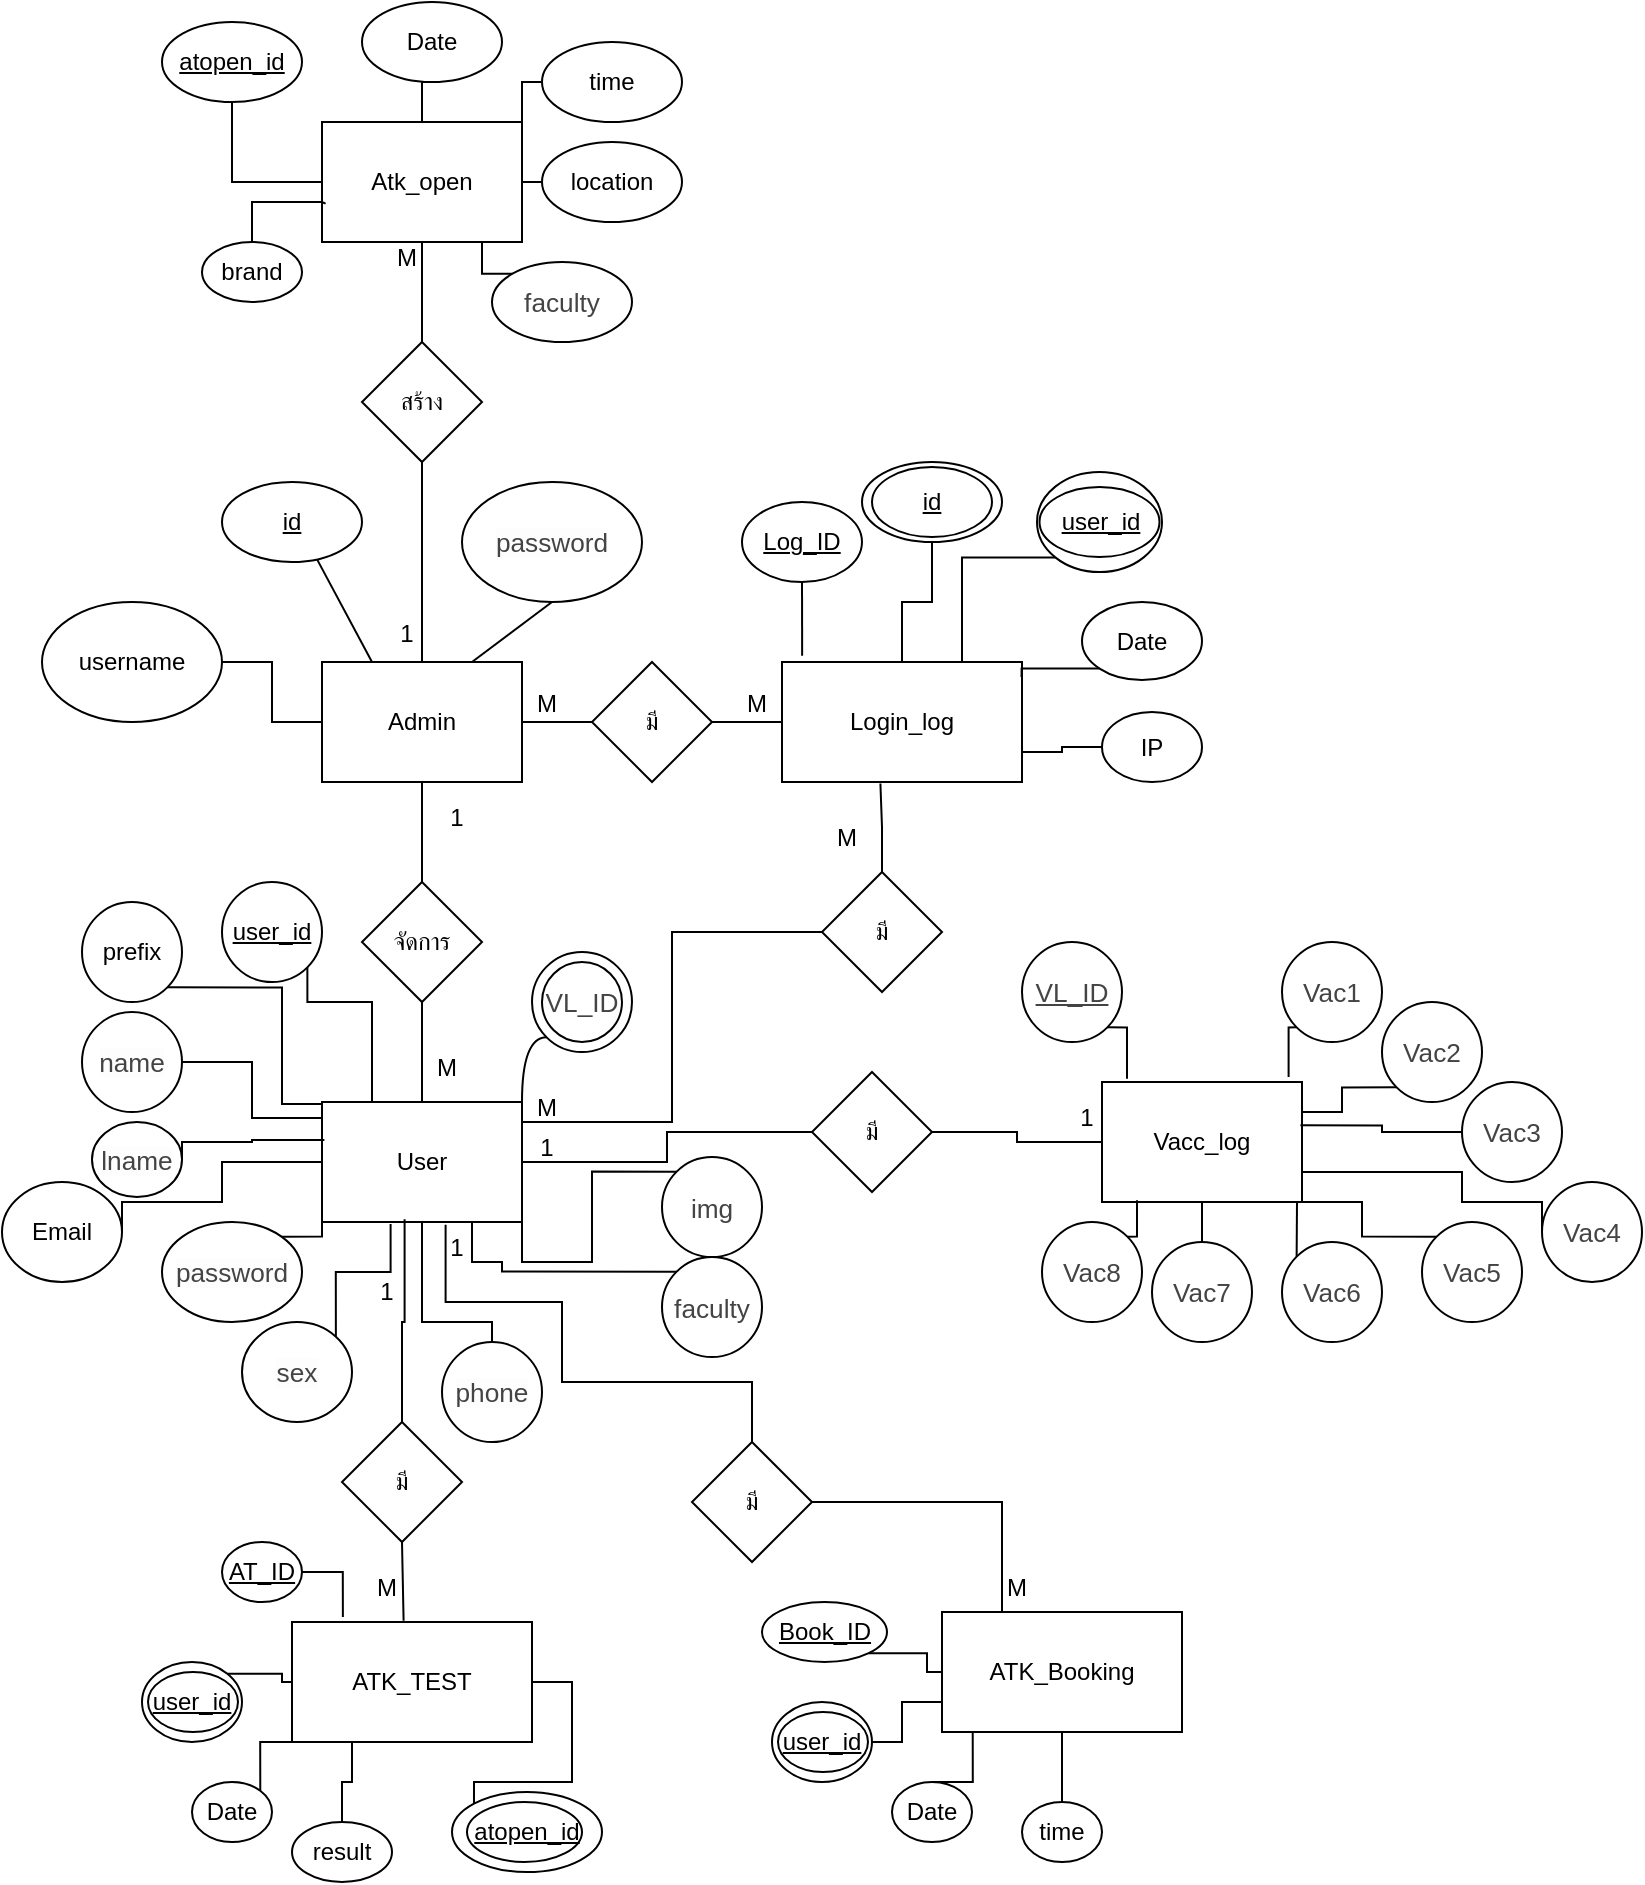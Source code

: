<mxfile version="17.4.6" type="device"><diagram id="RXboP6N0wuWBvdjtob0c" name="Page-1"><mxGraphModel dx="1166" dy="428" grid="1" gridSize="10" guides="1" tooltips="1" connect="1" arrows="1" fold="1" page="1" pageScale="1" pageWidth="850" pageHeight="1100" math="0" shadow="0"><root><mxCell id="0"/><mxCell id="1" parent="0"/><mxCell id="X7ejpNibqxuxHI3mYq0V-103" value="" style="ellipse;whiteSpace=wrap;html=1;fillColor=none;" parent="1" vertex="1"><mxGeometry x="465" y="282.5" width="60" height="35" as="geometry"/></mxCell><mxCell id="X7ejpNibqxuxHI3mYq0V-51" value="" style="ellipse;whiteSpace=wrap;html=1;aspect=fixed;" parent="1" vertex="1"><mxGeometry x="300" y="530" width="40" height="40" as="geometry"/></mxCell><mxCell id="X7ejpNibqxuxHI3mYq0V-72" value="" style="edgeStyle=orthogonalEdgeStyle;rounded=0;orthogonalLoop=1;jettySize=auto;html=1;endArrow=none;endFill=0;strokeColor=default;" parent="1" source="X7ejpNibqxuxHI3mYq0V-1" target="X7ejpNibqxuxHI3mYq0V-68" edge="1"><mxGeometry relative="1" as="geometry"/></mxCell><mxCell id="4WcqK2HWNEkSIIveGdpP-6" style="edgeStyle=orthogonalEdgeStyle;rounded=0;orthogonalLoop=1;jettySize=auto;html=1;entryX=0.5;entryY=1;entryDx=0;entryDy=0;endArrow=none;endFill=0;" edge="1" parent="1" source="X7ejpNibqxuxHI3mYq0V-1" target="4WcqK2HWNEkSIIveGdpP-4"><mxGeometry relative="1" as="geometry"/></mxCell><mxCell id="X7ejpNibqxuxHI3mYq0V-1" value="Admin" style="rounded=0;whiteSpace=wrap;html=1;" parent="1" vertex="1"><mxGeometry x="190" y="380" width="100" height="60" as="geometry"/></mxCell><mxCell id="X7ejpNibqxuxHI3mYq0V-2" value="&lt;u&gt;id&lt;/u&gt;" style="ellipse;whiteSpace=wrap;html=1;" parent="1" vertex="1"><mxGeometry x="140" y="290" width="70" height="40" as="geometry"/></mxCell><mxCell id="X7ejpNibqxuxHI3mYq0V-37" style="edgeStyle=orthogonalEdgeStyle;orthogonalLoop=1;jettySize=auto;html=1;exitX=1;exitY=0.5;exitDx=0;exitDy=0;entryX=0;entryY=0.5;entryDx=0;entryDy=0;endArrow=none;endFill=0;strokeColor=default;rounded=0;" parent="1" source="X7ejpNibqxuxHI3mYq0V-4" target="X7ejpNibqxuxHI3mYq0V-1" edge="1"><mxGeometry relative="1" as="geometry"/></mxCell><mxCell id="X7ejpNibqxuxHI3mYq0V-4" value="username" style="ellipse;whiteSpace=wrap;html=1;" parent="1" vertex="1"><mxGeometry x="50" y="350" width="90" height="60" as="geometry"/></mxCell><mxCell id="X7ejpNibqxuxHI3mYq0V-5" value="&lt;span style=&quot;color: rgb(68 , 68 , 68) ; font-family: sans-serif ; font-size: 13.12px ; text-align: left ; background-color: rgb(253 , 253 , 254)&quot;&gt;password&lt;/span&gt;" style="ellipse;whiteSpace=wrap;html=1;" parent="1" vertex="1"><mxGeometry x="260" y="290" width="90" height="60" as="geometry"/></mxCell><mxCell id="X7ejpNibqxuxHI3mYq0V-52" value="" style="edgeStyle=orthogonalEdgeStyle;rounded=0;orthogonalLoop=1;jettySize=auto;html=1;endArrow=none;endFill=0;strokeColor=default;entryX=0;entryY=0.5;entryDx=0;entryDy=0;" parent="1" source="X7ejpNibqxuxHI3mYq0V-6" target="X7ejpNibqxuxHI3mYq0V-32" edge="1"><mxGeometry relative="1" as="geometry"><mxPoint x="385.059" y="625.059" as="targetPoint"/></mxGeometry></mxCell><mxCell id="X7ejpNibqxuxHI3mYq0V-69" style="edgeStyle=orthogonalEdgeStyle;rounded=0;orthogonalLoop=1;jettySize=auto;html=1;exitX=1;exitY=0.25;exitDx=0;exitDy=0;entryX=0;entryY=0.5;entryDx=0;entryDy=0;endArrow=none;endFill=0;strokeColor=default;" parent="1" source="X7ejpNibqxuxHI3mYq0V-6" target="X7ejpNibqxuxHI3mYq0V-67" edge="1"><mxGeometry relative="1" as="geometry"><Array as="points"><mxPoint x="290" y="610"/><mxPoint x="365" y="610"/><mxPoint x="365" y="515"/></Array></mxGeometry></mxCell><mxCell id="X7ejpNibqxuxHI3mYq0V-6" value="User" style="rounded=0;whiteSpace=wrap;html=1;" parent="1" vertex="1"><mxGeometry x="190" y="600" width="100" height="60" as="geometry"/></mxCell><mxCell id="X7ejpNibqxuxHI3mYq0V-50" style="edgeStyle=orthogonalEdgeStyle;orthogonalLoop=1;jettySize=auto;html=1;exitX=1;exitY=1;exitDx=0;exitDy=0;entryX=0.25;entryY=0;entryDx=0;entryDy=0;endArrow=none;endFill=0;strokeColor=default;rounded=0;" parent="1" source="X7ejpNibqxuxHI3mYq0V-7" target="X7ejpNibqxuxHI3mYq0V-6" edge="1"><mxGeometry relative="1" as="geometry"><Array as="points"><mxPoint x="183" y="550"/><mxPoint x="215" y="550"/></Array></mxGeometry></mxCell><mxCell id="X7ejpNibqxuxHI3mYq0V-7" value="&lt;u&gt;user_id&lt;/u&gt;" style="ellipse;whiteSpace=wrap;html=1;" parent="1" vertex="1"><mxGeometry x="140" y="490" width="50" height="50" as="geometry"/></mxCell><mxCell id="X7ejpNibqxuxHI3mYq0V-43" style="edgeStyle=orthogonalEdgeStyle;orthogonalLoop=1;jettySize=auto;html=1;exitX=1;exitY=0;exitDx=0;exitDy=0;entryX=0;entryY=0.75;entryDx=0;entryDy=0;endArrow=none;endFill=0;strokeColor=default;rounded=0;" parent="1" source="X7ejpNibqxuxHI3mYq0V-8" target="X7ejpNibqxuxHI3mYq0V-6" edge="1"><mxGeometry relative="1" as="geometry"/></mxCell><mxCell id="X7ejpNibqxuxHI3mYq0V-8" value="&lt;span style=&quot;color: rgb(68 , 68 , 68) ; font-family: sans-serif ; font-size: 13.12px ; text-align: left ; background-color: rgb(253 , 253 , 254)&quot;&gt;password&lt;/span&gt;" style="ellipse;whiteSpace=wrap;html=1;" parent="1" vertex="1"><mxGeometry x="110" y="660" width="70" height="50" as="geometry"/></mxCell><mxCell id="X7ejpNibqxuxHI3mYq0V-44" style="edgeStyle=orthogonalEdgeStyle;orthogonalLoop=1;jettySize=auto;html=1;exitX=1;exitY=0.5;exitDx=0;exitDy=0;entryX=0;entryY=0.5;entryDx=0;entryDy=0;endArrow=none;endFill=0;strokeColor=default;rounded=0;" parent="1" source="X7ejpNibqxuxHI3mYq0V-9" target="X7ejpNibqxuxHI3mYq0V-6" edge="1"><mxGeometry relative="1" as="geometry"><Array as="points"><mxPoint x="90" y="650"/><mxPoint x="140" y="650"/><mxPoint x="140" y="630"/></Array></mxGeometry></mxCell><mxCell id="X7ejpNibqxuxHI3mYq0V-9" value="Email" style="ellipse;whiteSpace=wrap;html=1;" parent="1" vertex="1"><mxGeometry x="30" y="640" width="60" height="50" as="geometry"/></mxCell><mxCell id="X7ejpNibqxuxHI3mYq0V-42" style="edgeStyle=orthogonalEdgeStyle;orthogonalLoop=1;jettySize=auto;html=1;exitX=1;exitY=0;exitDx=0;exitDy=0;entryX=0.343;entryY=1.017;entryDx=0;entryDy=0;entryPerimeter=0;endArrow=none;endFill=0;strokeColor=default;rounded=0;" parent="1" source="X7ejpNibqxuxHI3mYq0V-11" target="X7ejpNibqxuxHI3mYq0V-6" edge="1"><mxGeometry relative="1" as="geometry"/></mxCell><mxCell id="X7ejpNibqxuxHI3mYq0V-11" value="&lt;span style=&quot;color: rgb(68 , 68 , 68) ; font-family: sans-serif ; font-size: 13.12px ; text-align: left ; background-color: rgb(253 , 253 , 254)&quot;&gt;sex&lt;/span&gt;" style="ellipse;whiteSpace=wrap;html=1;" parent="1" vertex="1"><mxGeometry x="150" y="710" width="55" height="50" as="geometry"/></mxCell><mxCell id="X7ejpNibqxuxHI3mYq0V-41" style="edgeStyle=orthogonalEdgeStyle;orthogonalLoop=1;jettySize=auto;html=1;exitX=0.5;exitY=0;exitDx=0;exitDy=0;entryX=0.5;entryY=1;entryDx=0;entryDy=0;endArrow=none;endFill=0;strokeColor=default;rounded=0;" parent="1" source="X7ejpNibqxuxHI3mYq0V-12" target="X7ejpNibqxuxHI3mYq0V-6" edge="1"><mxGeometry relative="1" as="geometry"><Array as="points"><mxPoint x="275" y="710"/><mxPoint x="240" y="710"/></Array></mxGeometry></mxCell><mxCell id="X7ejpNibqxuxHI3mYq0V-12" value="&lt;span style=&quot;color: rgb(68 , 68 , 68) ; font-family: sans-serif ; font-size: 13.12px ; text-align: left ; background-color: rgb(253 , 253 , 254)&quot;&gt;phone&lt;/span&gt;" style="ellipse;whiteSpace=wrap;html=1;" parent="1" vertex="1"><mxGeometry x="250" y="720" width="50" height="50" as="geometry"/></mxCell><mxCell id="X7ejpNibqxuxHI3mYq0V-45" style="edgeStyle=orthogonalEdgeStyle;orthogonalLoop=1;jettySize=auto;html=1;exitX=1;exitY=0.5;exitDx=0;exitDy=0;entryX=0;entryY=0.133;entryDx=0;entryDy=0;entryPerimeter=0;endArrow=none;endFill=0;strokeColor=default;rounded=0;" parent="1" source="X7ejpNibqxuxHI3mYq0V-13" target="X7ejpNibqxuxHI3mYq0V-6" edge="1"><mxGeometry relative="1" as="geometry"/></mxCell><mxCell id="X7ejpNibqxuxHI3mYq0V-13" value="&lt;span style=&quot;color: rgb(68 , 68 , 68) ; font-family: sans-serif ; font-size: 13.12px ; text-align: left ; background-color: rgb(253 , 253 , 254)&quot;&gt;name&lt;/span&gt;" style="ellipse;whiteSpace=wrap;html=1;" parent="1" vertex="1"><mxGeometry x="70" y="555" width="50" height="50" as="geometry"/></mxCell><mxCell id="X7ejpNibqxuxHI3mYq0V-40" style="edgeStyle=orthogonalEdgeStyle;orthogonalLoop=1;jettySize=auto;html=1;exitX=0;exitY=0;exitDx=0;exitDy=0;entryX=0.75;entryY=1;entryDx=0;entryDy=0;endArrow=none;endFill=0;strokeColor=default;rounded=0;" parent="1" source="X7ejpNibqxuxHI3mYq0V-14" target="X7ejpNibqxuxHI3mYq0V-6" edge="1"><mxGeometry relative="1" as="geometry"><Array as="points"><mxPoint x="280" y="685"/><mxPoint x="280" y="680"/><mxPoint x="265" y="680"/></Array></mxGeometry></mxCell><mxCell id="X7ejpNibqxuxHI3mYq0V-14" value="&lt;div style=&quot;text-align: left&quot;&gt;&lt;span style=&quot;font-size: 13.12px&quot;&gt;&lt;font color=&quot;#444444&quot; face=&quot;sans-serif&quot;&gt;faculty&lt;/font&gt;&lt;/span&gt;&lt;/div&gt;" style="ellipse;whiteSpace=wrap;html=1;" parent="1" vertex="1"><mxGeometry x="360" y="677.5" width="50" height="50" as="geometry"/></mxCell><mxCell id="X7ejpNibqxuxHI3mYq0V-38" style="edgeStyle=orthogonalEdgeStyle;curved=1;orthogonalLoop=1;jettySize=auto;html=1;exitX=0;exitY=1;exitDx=0;exitDy=0;entryX=1;entryY=0;entryDx=0;entryDy=0;endArrow=none;endFill=0;strokeColor=default;" parent="1" source="X7ejpNibqxuxHI3mYq0V-15" target="X7ejpNibqxuxHI3mYq0V-6" edge="1"><mxGeometry relative="1" as="geometry"/></mxCell><mxCell id="X7ejpNibqxuxHI3mYq0V-15" value="&lt;div style=&quot;text-align: left&quot;&gt;&lt;span style=&quot;font-size: 13.12px&quot;&gt;&lt;font color=&quot;#444444&quot; face=&quot;sans-serif&quot;&gt;VL_ID&lt;/font&gt;&lt;/span&gt;&lt;/div&gt;" style="ellipse;whiteSpace=wrap;html=1;fillColor=none;" parent="1" vertex="1"><mxGeometry x="295" y="525" width="50" height="50" as="geometry"/></mxCell><mxCell id="X7ejpNibqxuxHI3mYq0V-16" value="Vacc_log" style="rounded=0;whiteSpace=wrap;html=1;" parent="1" vertex="1"><mxGeometry x="580" y="590" width="100" height="60" as="geometry"/></mxCell><mxCell id="X7ejpNibqxuxHI3mYq0V-55" style="edgeStyle=orthogonalEdgeStyle;rounded=0;orthogonalLoop=1;jettySize=auto;html=1;exitX=0;exitY=1;exitDx=0;exitDy=0;entryX=0.933;entryY=-0.042;entryDx=0;entryDy=0;entryPerimeter=0;endArrow=none;endFill=0;strokeColor=default;" parent="1" source="X7ejpNibqxuxHI3mYq0V-17" target="X7ejpNibqxuxHI3mYq0V-16" edge="1"><mxGeometry relative="1" as="geometry"/></mxCell><mxCell id="X7ejpNibqxuxHI3mYq0V-17" value="&lt;div style=&quot;text-align: left&quot;&gt;&lt;span style=&quot;font-size: 13.12px&quot;&gt;&lt;font color=&quot;#444444&quot; face=&quot;sans-serif&quot;&gt;Vac1&lt;/font&gt;&lt;/span&gt;&lt;/div&gt;" style="ellipse;whiteSpace=wrap;html=1;" parent="1" vertex="1"><mxGeometry x="670" y="520" width="50" height="50" as="geometry"/></mxCell><mxCell id="X7ejpNibqxuxHI3mYq0V-57" style="edgeStyle=orthogonalEdgeStyle;rounded=0;orthogonalLoop=1;jettySize=auto;html=1;exitX=0;exitY=1;exitDx=0;exitDy=0;entryX=1;entryY=0.25;entryDx=0;entryDy=0;endArrow=none;endFill=0;strokeColor=default;" parent="1" source="X7ejpNibqxuxHI3mYq0V-18" target="X7ejpNibqxuxHI3mYq0V-16" edge="1"><mxGeometry relative="1" as="geometry"/></mxCell><mxCell id="X7ejpNibqxuxHI3mYq0V-18" value="&lt;div style=&quot;text-align: left&quot;&gt;&lt;span style=&quot;font-size: 13.12px&quot;&gt;&lt;font color=&quot;#444444&quot; face=&quot;sans-serif&quot;&gt;Vac2&lt;/font&gt;&lt;/span&gt;&lt;/div&gt;" style="ellipse;whiteSpace=wrap;html=1;" parent="1" vertex="1"><mxGeometry x="720" y="550" width="50" height="50" as="geometry"/></mxCell><mxCell id="X7ejpNibqxuxHI3mYq0V-58" style="edgeStyle=orthogonalEdgeStyle;rounded=0;orthogonalLoop=1;jettySize=auto;html=1;exitX=0;exitY=0.5;exitDx=0;exitDy=0;entryX=0.992;entryY=0.361;entryDx=0;entryDy=0;entryPerimeter=0;endArrow=none;endFill=0;strokeColor=default;" parent="1" source="X7ejpNibqxuxHI3mYq0V-19" target="X7ejpNibqxuxHI3mYq0V-16" edge="1"><mxGeometry relative="1" as="geometry"/></mxCell><mxCell id="X7ejpNibqxuxHI3mYq0V-19" value="&lt;div style=&quot;text-align: left&quot;&gt;&lt;span style=&quot;font-size: 13.12px&quot;&gt;&lt;font color=&quot;#444444&quot; face=&quot;sans-serif&quot;&gt;Vac3&lt;/font&gt;&lt;/span&gt;&lt;/div&gt;" style="ellipse;whiteSpace=wrap;html=1;" parent="1" vertex="1"><mxGeometry x="760" y="590" width="50" height="50" as="geometry"/></mxCell><mxCell id="X7ejpNibqxuxHI3mYq0V-59" style="edgeStyle=orthogonalEdgeStyle;rounded=0;orthogonalLoop=1;jettySize=auto;html=1;exitX=0;exitY=0.5;exitDx=0;exitDy=0;entryX=1;entryY=0.75;entryDx=0;entryDy=0;endArrow=none;endFill=0;strokeColor=default;" parent="1" source="X7ejpNibqxuxHI3mYq0V-20" target="X7ejpNibqxuxHI3mYq0V-16" edge="1"><mxGeometry relative="1" as="geometry"><Array as="points"><mxPoint x="800" y="650"/><mxPoint x="760" y="650"/><mxPoint x="760" y="635"/></Array></mxGeometry></mxCell><mxCell id="X7ejpNibqxuxHI3mYq0V-20" value="&lt;div style=&quot;text-align: left&quot;&gt;&lt;span style=&quot;font-size: 13.12px&quot;&gt;&lt;font color=&quot;#444444&quot; face=&quot;sans-serif&quot;&gt;Vac4&lt;/font&gt;&lt;/span&gt;&lt;/div&gt;" style="ellipse;whiteSpace=wrap;html=1;" parent="1" vertex="1"><mxGeometry x="800" y="640" width="50" height="50" as="geometry"/></mxCell><mxCell id="X7ejpNibqxuxHI3mYq0V-60" style="edgeStyle=orthogonalEdgeStyle;rounded=0;orthogonalLoop=1;jettySize=auto;html=1;exitX=0;exitY=0;exitDx=0;exitDy=0;entryX=1;entryY=1;entryDx=0;entryDy=0;endArrow=none;endFill=0;strokeColor=default;" parent="1" source="X7ejpNibqxuxHI3mYq0V-21" target="X7ejpNibqxuxHI3mYq0V-16" edge="1"><mxGeometry relative="1" as="geometry"><Array as="points"><mxPoint x="710" y="667"/><mxPoint x="710" y="650"/></Array></mxGeometry></mxCell><mxCell id="X7ejpNibqxuxHI3mYq0V-21" value="&lt;div style=&quot;text-align: left&quot;&gt;&lt;span style=&quot;font-size: 13.12px&quot;&gt;&lt;font color=&quot;#444444&quot; face=&quot;sans-serif&quot;&gt;Vac5&lt;/font&gt;&lt;/span&gt;&lt;/div&gt;" style="ellipse;whiteSpace=wrap;html=1;" parent="1" vertex="1"><mxGeometry x="740" y="660" width="50" height="50" as="geometry"/></mxCell><mxCell id="X7ejpNibqxuxHI3mYq0V-61" style="edgeStyle=orthogonalEdgeStyle;rounded=0;orthogonalLoop=1;jettySize=auto;html=1;exitX=0;exitY=0;exitDx=0;exitDy=0;endArrow=none;endFill=0;strokeColor=default;" parent="1" source="X7ejpNibqxuxHI3mYq0V-22" edge="1"><mxGeometry relative="1" as="geometry"><mxPoint x="677.5" y="650" as="targetPoint"/></mxGeometry></mxCell><mxCell id="X7ejpNibqxuxHI3mYq0V-22" value="&lt;div style=&quot;text-align: left&quot;&gt;&lt;span style=&quot;font-size: 13.12px&quot;&gt;&lt;font color=&quot;#444444&quot; face=&quot;sans-serif&quot;&gt;Vac6&lt;/font&gt;&lt;/span&gt;&lt;/div&gt;" style="ellipse;whiteSpace=wrap;html=1;" parent="1" vertex="1"><mxGeometry x="670" y="670" width="50" height="50" as="geometry"/></mxCell><mxCell id="X7ejpNibqxuxHI3mYq0V-62" value="" style="edgeStyle=orthogonalEdgeStyle;rounded=0;orthogonalLoop=1;jettySize=auto;html=1;endArrow=none;endFill=0;strokeColor=default;" parent="1" source="X7ejpNibqxuxHI3mYq0V-23" target="X7ejpNibqxuxHI3mYq0V-16" edge="1"><mxGeometry relative="1" as="geometry"/></mxCell><mxCell id="X7ejpNibqxuxHI3mYq0V-23" value="&lt;div style=&quot;text-align: left&quot;&gt;&lt;span style=&quot;font-size: 13.12px&quot;&gt;&lt;font color=&quot;#444444&quot; face=&quot;sans-serif&quot;&gt;Vac7&lt;/font&gt;&lt;/span&gt;&lt;/div&gt;" style="ellipse;whiteSpace=wrap;html=1;" parent="1" vertex="1"><mxGeometry x="605" y="670" width="50" height="50" as="geometry"/></mxCell><mxCell id="X7ejpNibqxuxHI3mYq0V-63" style="edgeStyle=orthogonalEdgeStyle;rounded=0;orthogonalLoop=1;jettySize=auto;html=1;exitX=1;exitY=0;exitDx=0;exitDy=0;entryX=0.175;entryY=0.986;entryDx=0;entryDy=0;entryPerimeter=0;endArrow=none;endFill=0;strokeColor=default;" parent="1" source="X7ejpNibqxuxHI3mYq0V-24" target="X7ejpNibqxuxHI3mYq0V-16" edge="1"><mxGeometry relative="1" as="geometry"/></mxCell><mxCell id="X7ejpNibqxuxHI3mYq0V-24" value="&lt;div style=&quot;text-align: left&quot;&gt;&lt;span style=&quot;font-size: 13.12px&quot;&gt;&lt;font color=&quot;#444444&quot; face=&quot;sans-serif&quot;&gt;Vac8&lt;/font&gt;&lt;/span&gt;&lt;/div&gt;" style="ellipse;whiteSpace=wrap;html=1;" parent="1" vertex="1"><mxGeometry x="550" y="660" width="50" height="50" as="geometry"/></mxCell><mxCell id="X7ejpNibqxuxHI3mYq0V-54" style="edgeStyle=orthogonalEdgeStyle;rounded=0;orthogonalLoop=1;jettySize=auto;html=1;exitX=1;exitY=1;exitDx=0;exitDy=0;entryX=0.125;entryY=-0.028;entryDx=0;entryDy=0;entryPerimeter=0;endArrow=none;endFill=0;strokeColor=default;" parent="1" source="X7ejpNibqxuxHI3mYq0V-25" target="X7ejpNibqxuxHI3mYq0V-16" edge="1"><mxGeometry relative="1" as="geometry"/></mxCell><mxCell id="X7ejpNibqxuxHI3mYq0V-25" value="&lt;div style=&quot;text-align: left&quot;&gt;&lt;span style=&quot;font-size: 13.12px&quot;&gt;&lt;font color=&quot;#444444&quot; face=&quot;sans-serif&quot;&gt;&lt;u&gt;VL_ID&lt;/u&gt;&lt;/font&gt;&lt;/span&gt;&lt;/div&gt;" style="ellipse;whiteSpace=wrap;html=1;" parent="1" vertex="1"><mxGeometry x="540" y="520" width="50" height="50" as="geometry"/></mxCell><mxCell id="X7ejpNibqxuxHI3mYq0V-46" style="edgeStyle=orthogonalEdgeStyle;orthogonalLoop=1;jettySize=auto;html=1;exitX=1;exitY=1;exitDx=0;exitDy=0;entryX=0;entryY=0;entryDx=0;entryDy=0;endArrow=none;endFill=0;strokeColor=default;rounded=0;" parent="1" source="X7ejpNibqxuxHI3mYq0V-28" target="X7ejpNibqxuxHI3mYq0V-6" edge="1"><mxGeometry relative="1" as="geometry"><Array as="points"><mxPoint x="170" y="543"/><mxPoint x="170" y="601"/><mxPoint x="190" y="601"/></Array></mxGeometry></mxCell><mxCell id="X7ejpNibqxuxHI3mYq0V-28" value="prefix" style="ellipse;whiteSpace=wrap;html=1;" parent="1" vertex="1"><mxGeometry x="70" y="500" width="50" height="50" as="geometry"/></mxCell><mxCell id="X7ejpNibqxuxHI3mYq0V-39" style="edgeStyle=orthogonalEdgeStyle;orthogonalLoop=1;jettySize=auto;html=1;exitX=0;exitY=0;exitDx=0;exitDy=0;entryX=1;entryY=1;entryDx=0;entryDy=0;endArrow=none;endFill=0;strokeColor=default;rounded=0;" parent="1" source="X7ejpNibqxuxHI3mYq0V-29" target="X7ejpNibqxuxHI3mYq0V-6" edge="1"><mxGeometry relative="1" as="geometry"/></mxCell><mxCell id="X7ejpNibqxuxHI3mYq0V-29" value="&lt;div style=&quot;text-align: left&quot;&gt;&lt;font color=&quot;#444444&quot; face=&quot;sans-serif&quot;&gt;&lt;span style=&quot;font-size: 13.12px&quot;&gt;img&lt;/span&gt;&lt;/font&gt;&lt;/div&gt;" style="ellipse;whiteSpace=wrap;html=1;" parent="1" vertex="1"><mxGeometry x="360" y="627.5" width="50" height="50" as="geometry"/></mxCell><mxCell id="X7ejpNibqxuxHI3mYq0V-30" value="" style="endArrow=none;html=1;rounded=0;entryX=0.5;entryY=1;entryDx=0;entryDy=0;exitX=0.75;exitY=0;exitDx=0;exitDy=0;" parent="1" source="X7ejpNibqxuxHI3mYq0V-1" target="X7ejpNibqxuxHI3mYq0V-5" edge="1"><mxGeometry width="50" height="50" relative="1" as="geometry"><mxPoint x="420" y="500" as="sourcePoint"/><mxPoint x="470" y="450" as="targetPoint"/></mxGeometry></mxCell><mxCell id="X7ejpNibqxuxHI3mYq0V-48" value="" style="edgeStyle=orthogonalEdgeStyle;curved=1;orthogonalLoop=1;jettySize=auto;html=1;endArrow=none;endFill=0;strokeColor=default;" parent="1" source="X7ejpNibqxuxHI3mYq0V-31" target="X7ejpNibqxuxHI3mYq0V-6" edge="1"><mxGeometry relative="1" as="geometry"/></mxCell><mxCell id="X7ejpNibqxuxHI3mYq0V-49" value="" style="edgeStyle=orthogonalEdgeStyle;curved=1;orthogonalLoop=1;jettySize=auto;html=1;endArrow=none;endFill=0;strokeColor=default;" parent="1" source="X7ejpNibqxuxHI3mYq0V-31" target="X7ejpNibqxuxHI3mYq0V-1" edge="1"><mxGeometry relative="1" as="geometry"/></mxCell><mxCell id="X7ejpNibqxuxHI3mYq0V-31" value="จัดการ" style="rhombus;whiteSpace=wrap;html=1;" parent="1" vertex="1"><mxGeometry x="210" y="490" width="60" height="60" as="geometry"/></mxCell><mxCell id="X7ejpNibqxuxHI3mYq0V-53" value="" style="edgeStyle=orthogonalEdgeStyle;rounded=0;orthogonalLoop=1;jettySize=auto;html=1;endArrow=none;endFill=0;strokeColor=default;" parent="1" source="X7ejpNibqxuxHI3mYq0V-32" target="X7ejpNibqxuxHI3mYq0V-16" edge="1"><mxGeometry relative="1" as="geometry"/></mxCell><mxCell id="X7ejpNibqxuxHI3mYq0V-32" value="มี" style="rhombus;whiteSpace=wrap;html=1;" parent="1" vertex="1"><mxGeometry x="435" y="585" width="60" height="60" as="geometry"/></mxCell><mxCell id="X7ejpNibqxuxHI3mYq0V-33" value="" style="endArrow=none;html=1;rounded=0;exitX=0.25;exitY=0;exitDx=0;exitDy=0;entryX=0.68;entryY=0.97;entryDx=0;entryDy=0;entryPerimeter=0;" parent="1" source="X7ejpNibqxuxHI3mYq0V-1" target="X7ejpNibqxuxHI3mYq0V-2" edge="1"><mxGeometry width="50" height="50" relative="1" as="geometry"><mxPoint x="420" y="600" as="sourcePoint"/><mxPoint x="190" y="320" as="targetPoint"/></mxGeometry></mxCell><mxCell id="X7ejpNibqxuxHI3mYq0V-101" style="edgeStyle=orthogonalEdgeStyle;rounded=0;orthogonalLoop=1;jettySize=auto;html=1;exitX=1;exitY=0.75;exitDx=0;exitDy=0;entryX=0;entryY=0.5;entryDx=0;entryDy=0;endArrow=none;endFill=0;strokeColor=default;" parent="1" source="X7ejpNibqxuxHI3mYq0V-64" target="X7ejpNibqxuxHI3mYq0V-95" edge="1"><mxGeometry relative="1" as="geometry"/></mxCell><mxCell id="X7ejpNibqxuxHI3mYq0V-64" value="Login_log" style="rounded=0;whiteSpace=wrap;html=1;fillColor=default;" parent="1" vertex="1"><mxGeometry x="420" y="380" width="120" height="60" as="geometry"/></mxCell><mxCell id="X7ejpNibqxuxHI3mYq0V-70" style="edgeStyle=orthogonalEdgeStyle;rounded=0;orthogonalLoop=1;jettySize=auto;html=1;exitX=0.5;exitY=0;exitDx=0;exitDy=0;entryX=0.41;entryY=1.012;entryDx=0;entryDy=0;entryPerimeter=0;endArrow=none;endFill=0;strokeColor=default;" parent="1" source="X7ejpNibqxuxHI3mYq0V-67" target="X7ejpNibqxuxHI3mYq0V-64" edge="1"><mxGeometry relative="1" as="geometry"/></mxCell><mxCell id="X7ejpNibqxuxHI3mYq0V-67" value="มี" style="rhombus;whiteSpace=wrap;html=1;" parent="1" vertex="1"><mxGeometry x="440" y="485" width="60" height="60" as="geometry"/></mxCell><mxCell id="X7ejpNibqxuxHI3mYq0V-71" style="edgeStyle=orthogonalEdgeStyle;rounded=0;orthogonalLoop=1;jettySize=auto;html=1;exitX=1;exitY=0.5;exitDx=0;exitDy=0;entryX=0;entryY=0.5;entryDx=0;entryDy=0;endArrow=none;endFill=0;strokeColor=default;" parent="1" source="X7ejpNibqxuxHI3mYq0V-68" target="X7ejpNibqxuxHI3mYq0V-64" edge="1"><mxGeometry relative="1" as="geometry"/></mxCell><mxCell id="X7ejpNibqxuxHI3mYq0V-68" value="มี" style="rhombus;whiteSpace=wrap;html=1;" parent="1" vertex="1"><mxGeometry x="325" y="380" width="60" height="60" as="geometry"/></mxCell><mxCell id="X7ejpNibqxuxHI3mYq0V-73" value="1" style="text;html=1;strokeColor=none;fillColor=none;align=center;verticalAlign=middle;whiteSpace=wrap;rounded=0;" parent="1" vertex="1"><mxGeometry x="225" y="440" width="65" height="35" as="geometry"/></mxCell><mxCell id="X7ejpNibqxuxHI3mYq0V-75" value="M" style="text;html=1;strokeColor=none;fillColor=none;align=center;verticalAlign=middle;whiteSpace=wrap;rounded=0;" parent="1" vertex="1"><mxGeometry x="220" y="565" width="65" height="35" as="geometry"/></mxCell><mxCell id="X7ejpNibqxuxHI3mYq0V-77" value="M" style="text;html=1;strokeColor=none;fillColor=none;align=center;verticalAlign=middle;whiteSpace=wrap;rounded=0;" parent="1" vertex="1"><mxGeometry x="270" y="585" width="65" height="35" as="geometry"/></mxCell><mxCell id="X7ejpNibqxuxHI3mYq0V-78" value="M" style="text;html=1;strokeColor=none;fillColor=none;align=center;verticalAlign=middle;whiteSpace=wrap;rounded=0;" parent="1" vertex="1"><mxGeometry x="420" y="450" width="65" height="35" as="geometry"/></mxCell><mxCell id="X7ejpNibqxuxHI3mYq0V-80" value="M" style="text;html=1;strokeColor=none;fillColor=none;align=center;verticalAlign=middle;whiteSpace=wrap;rounded=0;" parent="1" vertex="1"><mxGeometry x="270" y="383" width="65" height="35" as="geometry"/></mxCell><mxCell id="X7ejpNibqxuxHI3mYq0V-81" value="M" style="text;html=1;strokeColor=none;fillColor=none;align=center;verticalAlign=middle;whiteSpace=wrap;rounded=0;" parent="1" vertex="1"><mxGeometry x="375" y="383" width="65" height="35" as="geometry"/></mxCell><mxCell id="X7ejpNibqxuxHI3mYq0V-82" value="1" style="text;html=1;strokeColor=none;fillColor=none;align=center;verticalAlign=middle;whiteSpace=wrap;rounded=0;" parent="1" vertex="1"><mxGeometry x="270" y="605" width="65" height="35" as="geometry"/></mxCell><mxCell id="X7ejpNibqxuxHI3mYq0V-83" value="1" style="text;html=1;strokeColor=none;fillColor=none;align=center;verticalAlign=middle;whiteSpace=wrap;rounded=0;" parent="1" vertex="1"><mxGeometry x="540" y="590" width="65" height="35" as="geometry"/></mxCell><mxCell id="X7ejpNibqxuxHI3mYq0V-112" style="edgeStyle=orthogonalEdgeStyle;rounded=0;orthogonalLoop=1;jettySize=auto;html=1;exitX=0;exitY=1;exitDx=0;exitDy=0;entryX=1;entryY=0;entryDx=0;entryDy=0;endArrow=none;endFill=0;strokeColor=default;" parent="1" source="X7ejpNibqxuxHI3mYq0V-84" target="X7ejpNibqxuxHI3mYq0V-87" edge="1"><mxGeometry relative="1" as="geometry"/></mxCell><mxCell id="X7ejpNibqxuxHI3mYq0V-115" style="edgeStyle=orthogonalEdgeStyle;rounded=0;orthogonalLoop=1;jettySize=auto;html=1;exitX=0.25;exitY=1;exitDx=0;exitDy=0;entryX=0.5;entryY=0;entryDx=0;entryDy=0;endArrow=none;endFill=0;strokeColor=default;" parent="1" source="X7ejpNibqxuxHI3mYq0V-84" target="X7ejpNibqxuxHI3mYq0V-106" edge="1"><mxGeometry relative="1" as="geometry"/></mxCell><mxCell id="4WcqK2HWNEkSIIveGdpP-18" style="edgeStyle=orthogonalEdgeStyle;rounded=0;orthogonalLoop=1;jettySize=auto;html=1;exitX=1;exitY=0.5;exitDx=0;exitDy=0;entryX=0;entryY=0;entryDx=0;entryDy=0;endArrow=none;endFill=0;" edge="1" parent="1" source="X7ejpNibqxuxHI3mYq0V-84" target="4WcqK2HWNEkSIIveGdpP-15"><mxGeometry relative="1" as="geometry"/></mxCell><mxCell id="X7ejpNibqxuxHI3mYq0V-84" value="ATK_TEST" style="rounded=0;whiteSpace=wrap;html=1;fillColor=default;" parent="1" vertex="1"><mxGeometry x="175" y="860" width="120" height="60" as="geometry"/></mxCell><mxCell id="X7ejpNibqxuxHI3mYq0V-105" style="edgeStyle=orthogonalEdgeStyle;rounded=0;orthogonalLoop=1;jettySize=auto;html=1;exitX=0.5;exitY=1;exitDx=0;exitDy=0;entryX=0.465;entryY=-0.01;entryDx=0;entryDy=0;entryPerimeter=0;endArrow=none;endFill=0;strokeColor=default;" parent="1" source="X7ejpNibqxuxHI3mYq0V-85" target="X7ejpNibqxuxHI3mYq0V-84" edge="1"><mxGeometry relative="1" as="geometry"/></mxCell><mxCell id="X7ejpNibqxuxHI3mYq0V-85" value="มี" style="rhombus;whiteSpace=wrap;html=1;" parent="1" vertex="1"><mxGeometry x="200" y="760" width="60" height="60" as="geometry"/></mxCell><mxCell id="X7ejpNibqxuxHI3mYq0V-87" value="Date" style="ellipse;whiteSpace=wrap;html=1;fillColor=default;" parent="1" vertex="1"><mxGeometry x="125" y="940" width="40" height="30" as="geometry"/></mxCell><mxCell id="X7ejpNibqxuxHI3mYq0V-110" style="edgeStyle=orthogonalEdgeStyle;rounded=0;orthogonalLoop=1;jettySize=auto;html=1;exitX=1;exitY=0.5;exitDx=0;exitDy=0;entryX=0.212;entryY=-0.041;entryDx=0;entryDy=0;entryPerimeter=0;endArrow=none;endFill=0;strokeColor=default;" parent="1" source="X7ejpNibqxuxHI3mYq0V-88" target="X7ejpNibqxuxHI3mYq0V-84" edge="1"><mxGeometry relative="1" as="geometry"/></mxCell><mxCell id="X7ejpNibqxuxHI3mYq0V-88" value="&lt;u&gt;AT_ID&lt;/u&gt;" style="ellipse;whiteSpace=wrap;html=1;fillColor=default;" parent="1" vertex="1"><mxGeometry x="140" y="820" width="40" height="30" as="geometry"/></mxCell><mxCell id="X7ejpNibqxuxHI3mYq0V-111" style="edgeStyle=orthogonalEdgeStyle;rounded=0;orthogonalLoop=1;jettySize=auto;html=1;exitX=1;exitY=0;exitDx=0;exitDy=0;endArrow=none;endFill=0;strokeColor=default;" parent="1" source="X7ejpNibqxuxHI3mYq0V-89" target="X7ejpNibqxuxHI3mYq0V-84" edge="1"><mxGeometry relative="1" as="geometry"/></mxCell><mxCell id="X7ejpNibqxuxHI3mYq0V-89" value="&lt;u&gt;user_id&lt;/u&gt;" style="ellipse;whiteSpace=wrap;html=1;fillColor=default;" parent="1" vertex="1"><mxGeometry x="100" y="880" width="50" height="40" as="geometry"/></mxCell><mxCell id="X7ejpNibqxuxHI3mYq0V-90" value="" style="ellipse;whiteSpace=wrap;html=1;fillColor=none;" parent="1" vertex="1"><mxGeometry x="103" y="885" width="45" height="30" as="geometry"/></mxCell><mxCell id="X7ejpNibqxuxHI3mYq0V-98" style="edgeStyle=orthogonalEdgeStyle;rounded=0;orthogonalLoop=1;jettySize=auto;html=1;exitX=0;exitY=1;exitDx=0;exitDy=0;entryX=0.75;entryY=0;entryDx=0;entryDy=0;endArrow=none;endFill=0;strokeColor=default;" parent="1" source="X7ejpNibqxuxHI3mYq0V-91" target="X7ejpNibqxuxHI3mYq0V-64" edge="1"><mxGeometry relative="1" as="geometry"/></mxCell><mxCell id="X7ejpNibqxuxHI3mYq0V-91" value="&lt;u&gt;user_id&lt;/u&gt;" style="ellipse;whiteSpace=wrap;html=1;" parent="1" vertex="1"><mxGeometry x="547.5" y="285" width="62.5" height="50" as="geometry"/></mxCell><mxCell id="X7ejpNibqxuxHI3mYq0V-97" style="edgeStyle=orthogonalEdgeStyle;rounded=0;orthogonalLoop=1;jettySize=auto;html=1;exitX=0.5;exitY=1;exitDx=0;exitDy=0;endArrow=none;endFill=0;strokeColor=default;" parent="1" source="X7ejpNibqxuxHI3mYq0V-92" target="X7ejpNibqxuxHI3mYq0V-64" edge="1"><mxGeometry relative="1" as="geometry"/></mxCell><mxCell id="X7ejpNibqxuxHI3mYq0V-92" value="&lt;u&gt;id&lt;/u&gt;" style="ellipse;whiteSpace=wrap;html=1;fillColor=none;" parent="1" vertex="1"><mxGeometry x="460" y="280" width="70" height="40" as="geometry"/></mxCell><mxCell id="X7ejpNibqxuxHI3mYq0V-96" style="edgeStyle=orthogonalEdgeStyle;rounded=0;orthogonalLoop=1;jettySize=auto;html=1;exitX=0.5;exitY=1;exitDx=0;exitDy=0;entryX=0.084;entryY=-0.053;entryDx=0;entryDy=0;entryPerimeter=0;endArrow=none;endFill=0;strokeColor=default;" parent="1" source="X7ejpNibqxuxHI3mYq0V-93" target="X7ejpNibqxuxHI3mYq0V-64" edge="1"><mxGeometry relative="1" as="geometry"/></mxCell><mxCell id="X7ejpNibqxuxHI3mYq0V-93" value="&lt;u&gt;Log_ID&lt;/u&gt;" style="ellipse;whiteSpace=wrap;html=1;fillColor=none;" parent="1" vertex="1"><mxGeometry x="400" y="300" width="60" height="40" as="geometry"/></mxCell><mxCell id="X7ejpNibqxuxHI3mYq0V-99" style="edgeStyle=orthogonalEdgeStyle;rounded=0;orthogonalLoop=1;jettySize=auto;html=1;exitX=0;exitY=1;exitDx=0;exitDy=0;entryX=0.998;entryY=0.125;entryDx=0;entryDy=0;entryPerimeter=0;endArrow=none;endFill=0;strokeColor=default;" parent="1" source="X7ejpNibqxuxHI3mYq0V-94" target="X7ejpNibqxuxHI3mYq0V-64" edge="1"><mxGeometry relative="1" as="geometry"/></mxCell><mxCell id="X7ejpNibqxuxHI3mYq0V-94" value="Date" style="ellipse;whiteSpace=wrap;html=1;fillColor=none;" parent="1" vertex="1"><mxGeometry x="570" y="350" width="60" height="39" as="geometry"/></mxCell><mxCell id="X7ejpNibqxuxHI3mYq0V-95" value="IP" style="ellipse;whiteSpace=wrap;html=1;fillColor=none;" parent="1" vertex="1"><mxGeometry x="580" y="405" width="50" height="35" as="geometry"/></mxCell><mxCell id="X7ejpNibqxuxHI3mYq0V-102" value="" style="ellipse;whiteSpace=wrap;html=1;fillColor=none;" parent="1" vertex="1"><mxGeometry x="548.75" y="292.5" width="60" height="35" as="geometry"/></mxCell><mxCell id="X7ejpNibqxuxHI3mYq0V-106" value="result" style="ellipse;whiteSpace=wrap;html=1;fillColor=none;" parent="1" vertex="1"><mxGeometry x="175" y="960" width="50" height="30" as="geometry"/></mxCell><mxCell id="X7ejpNibqxuxHI3mYq0V-117" value="1" style="text;html=1;strokeColor=none;fillColor=none;align=center;verticalAlign=middle;whiteSpace=wrap;rounded=0;" parent="1" vertex="1"><mxGeometry x="190" y="677.5" width="65" height="35" as="geometry"/></mxCell><mxCell id="X7ejpNibqxuxHI3mYq0V-118" value="" style="edgeStyle=orthogonalEdgeStyle;rounded=0;orthogonalLoop=1;jettySize=auto;html=1;exitX=0.5;exitY=0;exitDx=0;exitDy=0;entryX=0.413;entryY=0.977;entryDx=0;entryDy=0;entryPerimeter=0;endArrow=none;endFill=0;strokeColor=default;" parent="1" source="X7ejpNibqxuxHI3mYq0V-85" target="X7ejpNibqxuxHI3mYq0V-6" edge="1"><mxGeometry relative="1" as="geometry"><mxPoint x="230" y="760" as="sourcePoint"/><mxPoint x="230.8" y="659.88" as="targetPoint"/></mxGeometry></mxCell><mxCell id="X7ejpNibqxuxHI3mYq0V-119" value="M" style="text;html=1;strokeColor=none;fillColor=none;align=center;verticalAlign=middle;whiteSpace=wrap;rounded=0;" parent="1" vertex="1"><mxGeometry x="190" y="825" width="65" height="35" as="geometry"/></mxCell><mxCell id="X7ejpNibqxuxHI3mYq0V-135" style="edgeStyle=orthogonalEdgeStyle;rounded=0;orthogonalLoop=1;jettySize=auto;html=1;exitX=0;exitY=0.75;exitDx=0;exitDy=0;entryX=1;entryY=0.5;entryDx=0;entryDy=0;endArrow=none;endFill=0;strokeColor=default;" parent="1" source="X7ejpNibqxuxHI3mYq0V-121" target="X7ejpNibqxuxHI3mYq0V-132" edge="1"><mxGeometry relative="1" as="geometry"/></mxCell><mxCell id="X7ejpNibqxuxHI3mYq0V-121" value="ATK_Booking" style="rounded=0;whiteSpace=wrap;html=1;fillColor=default;" parent="1" vertex="1"><mxGeometry x="500" y="855" width="120" height="60" as="geometry"/></mxCell><mxCell id="X7ejpNibqxuxHI3mYq0V-123" style="edgeStyle=orthogonalEdgeStyle;rounded=0;orthogonalLoop=1;jettySize=auto;html=1;exitX=0.5;exitY=0;exitDx=0;exitDy=0;entryX=0.618;entryY=1.022;entryDx=0;entryDy=0;entryPerimeter=0;endArrow=none;endFill=0;strokeColor=default;" parent="1" source="X7ejpNibqxuxHI3mYq0V-122" target="X7ejpNibqxuxHI3mYq0V-6" edge="1"><mxGeometry relative="1" as="geometry"><Array as="points"><mxPoint x="405" y="740"/><mxPoint x="310" y="740"/><mxPoint x="310" y="700"/><mxPoint x="252" y="700"/></Array></mxGeometry></mxCell><mxCell id="X7ejpNibqxuxHI3mYq0V-124" style="edgeStyle=orthogonalEdgeStyle;rounded=0;orthogonalLoop=1;jettySize=auto;html=1;exitX=1;exitY=0.5;exitDx=0;exitDy=0;entryX=0.25;entryY=0;entryDx=0;entryDy=0;endArrow=none;endFill=0;strokeColor=default;" parent="1" source="X7ejpNibqxuxHI3mYq0V-122" target="X7ejpNibqxuxHI3mYq0V-121" edge="1"><mxGeometry relative="1" as="geometry"/></mxCell><mxCell id="X7ejpNibqxuxHI3mYq0V-122" value="มี" style="rhombus;whiteSpace=wrap;html=1;" parent="1" vertex="1"><mxGeometry x="375" y="770" width="60" height="60" as="geometry"/></mxCell><mxCell id="X7ejpNibqxuxHI3mYq0V-125" value="1" style="text;html=1;strokeColor=none;fillColor=none;align=center;verticalAlign=middle;whiteSpace=wrap;rounded=0;" parent="1" vertex="1"><mxGeometry x="225" y="655" width="65" height="35" as="geometry"/></mxCell><mxCell id="X7ejpNibqxuxHI3mYq0V-126" value="M" style="text;html=1;strokeColor=none;fillColor=none;align=center;verticalAlign=middle;whiteSpace=wrap;rounded=0;" parent="1" vertex="1"><mxGeometry x="505" y="825" width="65" height="35" as="geometry"/></mxCell><mxCell id="X7ejpNibqxuxHI3mYq0V-134" style="edgeStyle=orthogonalEdgeStyle;rounded=0;orthogonalLoop=1;jettySize=auto;html=1;exitX=1;exitY=1;exitDx=0;exitDy=0;endArrow=none;endFill=0;strokeColor=default;" parent="1" source="X7ejpNibqxuxHI3mYq0V-128" target="X7ejpNibqxuxHI3mYq0V-121" edge="1"><mxGeometry relative="1" as="geometry"/></mxCell><mxCell id="X7ejpNibqxuxHI3mYq0V-128" value="&lt;u&gt;Book_ID&lt;/u&gt;" style="ellipse;whiteSpace=wrap;html=1;fillColor=default;" parent="1" vertex="1"><mxGeometry x="410" y="850" width="62.5" height="30" as="geometry"/></mxCell><mxCell id="X7ejpNibqxuxHI3mYq0V-131" value="&lt;u&gt;user_id&lt;/u&gt;" style="ellipse;whiteSpace=wrap;html=1;fillColor=default;" parent="1" vertex="1"><mxGeometry x="415" y="900" width="50" height="40" as="geometry"/></mxCell><mxCell id="X7ejpNibqxuxHI3mYq0V-132" value="" style="ellipse;whiteSpace=wrap;html=1;fillColor=none;" parent="1" vertex="1"><mxGeometry x="418" y="905" width="45" height="30" as="geometry"/></mxCell><mxCell id="X7ejpNibqxuxHI3mYq0V-136" style="edgeStyle=orthogonalEdgeStyle;rounded=0;orthogonalLoop=1;jettySize=auto;html=1;exitX=0.5;exitY=0;exitDx=0;exitDy=0;entryX=0.128;entryY=1.005;entryDx=0;entryDy=0;entryPerimeter=0;endArrow=none;endFill=0;strokeColor=default;" parent="1" source="X7ejpNibqxuxHI3mYq0V-133" target="X7ejpNibqxuxHI3mYq0V-121" edge="1"><mxGeometry relative="1" as="geometry"/></mxCell><mxCell id="X7ejpNibqxuxHI3mYq0V-133" value="Date" style="ellipse;whiteSpace=wrap;html=1;fillColor=default;" parent="1" vertex="1"><mxGeometry x="475" y="940" width="40" height="30" as="geometry"/></mxCell><mxCell id="X7ejpNibqxuxHI3mYq0V-139" style="edgeStyle=orthogonalEdgeStyle;rounded=0;orthogonalLoop=1;jettySize=auto;html=1;exitX=1;exitY=0.5;exitDx=0;exitDy=0;entryX=0.012;entryY=0.317;entryDx=0;entryDy=0;entryPerimeter=0;endArrow=none;endFill=0;strokeColor=default;" parent="1" source="X7ejpNibqxuxHI3mYq0V-138" target="X7ejpNibqxuxHI3mYq0V-6" edge="1"><mxGeometry relative="1" as="geometry"><Array as="points"><mxPoint x="120" y="620"/><mxPoint x="155" y="620"/></Array></mxGeometry></mxCell><mxCell id="X7ejpNibqxuxHI3mYq0V-138" value="&lt;span style=&quot;color: rgb(68 , 68 , 68) ; font-family: sans-serif ; font-size: 13.12px ; text-align: left ; background-color: rgb(253 , 253 , 254)&quot;&gt;lname&lt;/span&gt;" style="ellipse;whiteSpace=wrap;html=1;" parent="1" vertex="1"><mxGeometry x="75" y="610" width="45" height="37.5" as="geometry"/></mxCell><mxCell id="4WcqK2HWNEkSIIveGdpP-2" style="edgeStyle=orthogonalEdgeStyle;rounded=0;orthogonalLoop=1;jettySize=auto;html=1;exitX=0.5;exitY=0;exitDx=0;exitDy=0;entryX=0.5;entryY=1;entryDx=0;entryDy=0;endArrow=none;endFill=0;" edge="1" parent="1" source="4WcqK2HWNEkSIIveGdpP-1" target="X7ejpNibqxuxHI3mYq0V-121"><mxGeometry relative="1" as="geometry"/></mxCell><mxCell id="4WcqK2HWNEkSIIveGdpP-1" value="time" style="ellipse;whiteSpace=wrap;html=1;fillColor=default;" vertex="1" parent="1"><mxGeometry x="540" y="950" width="40" height="30" as="geometry"/></mxCell><mxCell id="4WcqK2HWNEkSIIveGdpP-26" value="" style="edgeStyle=orthogonalEdgeStyle;rounded=0;orthogonalLoop=1;jettySize=auto;html=1;endArrow=none;endFill=0;" edge="1" parent="1" source="4WcqK2HWNEkSIIveGdpP-3" target="4WcqK2HWNEkSIIveGdpP-11"><mxGeometry relative="1" as="geometry"/></mxCell><mxCell id="4WcqK2HWNEkSIIveGdpP-27" style="edgeStyle=orthogonalEdgeStyle;rounded=0;orthogonalLoop=1;jettySize=auto;html=1;exitX=1;exitY=0;exitDx=0;exitDy=0;endArrow=none;endFill=0;" edge="1" parent="1" source="4WcqK2HWNEkSIIveGdpP-3" target="4WcqK2HWNEkSIIveGdpP-12"><mxGeometry relative="1" as="geometry"/></mxCell><mxCell id="4WcqK2HWNEkSIIveGdpP-29" style="edgeStyle=orthogonalEdgeStyle;rounded=0;orthogonalLoop=1;jettySize=auto;html=1;exitX=1;exitY=0.5;exitDx=0;exitDy=0;entryX=0;entryY=0.5;entryDx=0;entryDy=0;endArrow=none;endFill=0;" edge="1" parent="1" source="4WcqK2HWNEkSIIveGdpP-3" target="4WcqK2HWNEkSIIveGdpP-13"><mxGeometry relative="1" as="geometry"/></mxCell><mxCell id="4WcqK2HWNEkSIIveGdpP-3" value="Atk_open" style="rounded=0;whiteSpace=wrap;html=1;" vertex="1" parent="1"><mxGeometry x="190" y="110" width="100" height="60" as="geometry"/></mxCell><mxCell id="4WcqK2HWNEkSIIveGdpP-7" value="" style="edgeStyle=orthogonalEdgeStyle;rounded=0;orthogonalLoop=1;jettySize=auto;html=1;endArrow=none;endFill=0;" edge="1" parent="1" source="4WcqK2HWNEkSIIveGdpP-4" target="4WcqK2HWNEkSIIveGdpP-3"><mxGeometry relative="1" as="geometry"/></mxCell><mxCell id="4WcqK2HWNEkSIIveGdpP-4" value="สร้าง" style="rhombus;whiteSpace=wrap;html=1;" vertex="1" parent="1"><mxGeometry x="210" y="220" width="60" height="60" as="geometry"/></mxCell><mxCell id="4WcqK2HWNEkSIIveGdpP-8" value="1" style="text;html=1;strokeColor=none;fillColor=none;align=center;verticalAlign=middle;whiteSpace=wrap;rounded=0;" vertex="1" parent="1"><mxGeometry x="200" y="348" width="65" height="35" as="geometry"/></mxCell><mxCell id="4WcqK2HWNEkSIIveGdpP-9" value="M" style="text;html=1;strokeColor=none;fillColor=none;align=center;verticalAlign=middle;whiteSpace=wrap;rounded=0;" vertex="1" parent="1"><mxGeometry x="200" y="160" width="65" height="35" as="geometry"/></mxCell><mxCell id="4WcqK2HWNEkSIIveGdpP-23" style="edgeStyle=orthogonalEdgeStyle;rounded=0;orthogonalLoop=1;jettySize=auto;html=1;exitX=0.5;exitY=1;exitDx=0;exitDy=0;entryX=0;entryY=0.5;entryDx=0;entryDy=0;endArrow=none;endFill=0;" edge="1" parent="1" source="4WcqK2HWNEkSIIveGdpP-10" target="4WcqK2HWNEkSIIveGdpP-3"><mxGeometry relative="1" as="geometry"/></mxCell><mxCell id="4WcqK2HWNEkSIIveGdpP-10" value="&lt;u&gt;atopen_id&lt;/u&gt;" style="ellipse;whiteSpace=wrap;html=1;" vertex="1" parent="1"><mxGeometry x="110" y="60" width="70" height="40" as="geometry"/></mxCell><mxCell id="4WcqK2HWNEkSIIveGdpP-11" value="Date" style="ellipse;whiteSpace=wrap;html=1;" vertex="1" parent="1"><mxGeometry x="210" y="50" width="70" height="40" as="geometry"/></mxCell><mxCell id="4WcqK2HWNEkSIIveGdpP-12" value="time" style="ellipse;whiteSpace=wrap;html=1;" vertex="1" parent="1"><mxGeometry x="300" y="70" width="70" height="40" as="geometry"/></mxCell><mxCell id="4WcqK2HWNEkSIIveGdpP-13" value="location" style="ellipse;whiteSpace=wrap;html=1;" vertex="1" parent="1"><mxGeometry x="300" y="120" width="70" height="40" as="geometry"/></mxCell><mxCell id="4WcqK2HWNEkSIIveGdpP-30" style="edgeStyle=orthogonalEdgeStyle;rounded=0;orthogonalLoop=1;jettySize=auto;html=1;exitX=0;exitY=0;exitDx=0;exitDy=0;entryX=0.8;entryY=1;entryDx=0;entryDy=0;entryPerimeter=0;endArrow=none;endFill=0;" edge="1" parent="1" source="4WcqK2HWNEkSIIveGdpP-14" target="4WcqK2HWNEkSIIveGdpP-3"><mxGeometry relative="1" as="geometry"/></mxCell><mxCell id="4WcqK2HWNEkSIIveGdpP-14" value="&lt;span style=&quot;color: rgb(68 , 68 , 68) ; font-family: sans-serif ; font-size: 13.12px ; text-align: left&quot;&gt;faculty&lt;/span&gt;" style="ellipse;whiteSpace=wrap;html=1;" vertex="1" parent="1"><mxGeometry x="275" y="180" width="70" height="40" as="geometry"/></mxCell><mxCell id="4WcqK2HWNEkSIIveGdpP-15" value="&lt;u&gt;atopen_id&lt;/u&gt;" style="ellipse;whiteSpace=wrap;html=1;fillColor=default;" vertex="1" parent="1"><mxGeometry x="255" y="945" width="75" height="40" as="geometry"/></mxCell><mxCell id="4WcqK2HWNEkSIIveGdpP-16" value="" style="ellipse;whiteSpace=wrap;html=1;fillColor=none;" vertex="1" parent="1"><mxGeometry x="262.5" y="950" width="57.5" height="30" as="geometry"/></mxCell><mxCell id="4WcqK2HWNEkSIIveGdpP-24" style="edgeStyle=orthogonalEdgeStyle;rounded=0;orthogonalLoop=1;jettySize=auto;html=1;exitX=0.5;exitY=0;exitDx=0;exitDy=0;entryX=0.018;entryY=0.681;entryDx=0;entryDy=0;entryPerimeter=0;endArrow=none;endFill=0;" edge="1" parent="1" source="4WcqK2HWNEkSIIveGdpP-19" target="4WcqK2HWNEkSIIveGdpP-3"><mxGeometry relative="1" as="geometry"><Array as="points"><mxPoint x="155" y="150"/><mxPoint x="190" y="150"/></Array></mxGeometry></mxCell><mxCell id="4WcqK2HWNEkSIIveGdpP-19" value="brand" style="ellipse;whiteSpace=wrap;html=1;fillColor=none;" vertex="1" parent="1"><mxGeometry x="130" y="170" width="50" height="30" as="geometry"/></mxCell></root></mxGraphModel></diagram></mxfile>